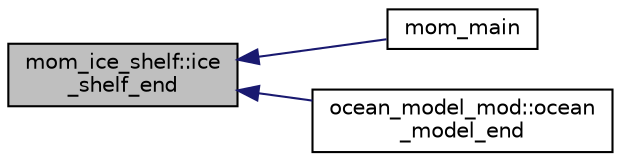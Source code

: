 digraph "mom_ice_shelf::ice_shelf_end"
{
 // INTERACTIVE_SVG=YES
  edge [fontname="Helvetica",fontsize="10",labelfontname="Helvetica",labelfontsize="10"];
  node [fontname="Helvetica",fontsize="10",shape=record];
  rankdir="LR";
  Node158 [label="mom_ice_shelf::ice\l_shelf_end",height=0.2,width=0.4,color="black", fillcolor="grey75", style="filled", fontcolor="black"];
  Node158 -> Node159 [dir="back",color="midnightblue",fontsize="10",style="solid",fontname="Helvetica"];
  Node159 [label="mom_main",height=0.2,width=0.4,color="black", fillcolor="white", style="filled",URL="$MOM__driver_8F90.html#a08fffeb2d8e8acbf9ed4609be6d258c6"];
  Node158 -> Node160 [dir="back",color="midnightblue",fontsize="10",style="solid",fontname="Helvetica"];
  Node160 [label="ocean_model_mod::ocean\l_model_end",height=0.2,width=0.4,color="black", fillcolor="white", style="filled",URL="$namespaceocean__model__mod.html#a276959acb69502491d4b3a5a83e596b8"];
}
